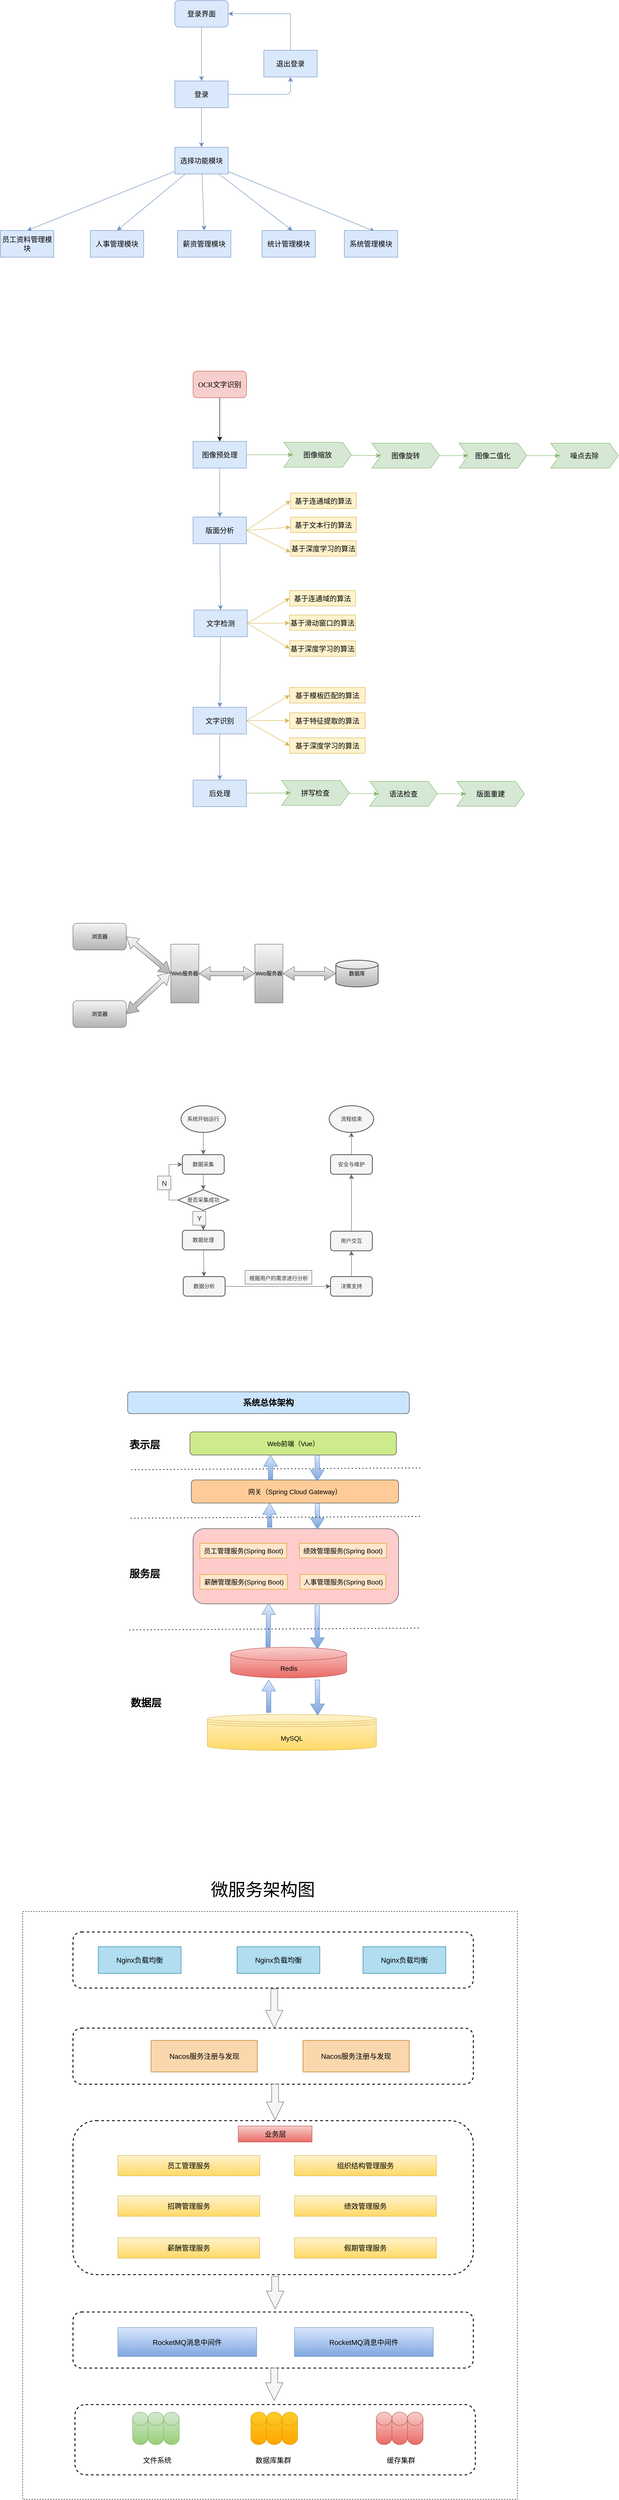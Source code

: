 <mxfile version="24.2.7" type="github">
  <diagram name="第 1 页" id="-HzKsZkmTxGfxk5T1sYI">
    <mxGraphModel dx="2849" dy="1537" grid="0" gridSize="10" guides="1" tooltips="1" connect="1" arrows="1" fold="1" page="0" pageScale="1" pageWidth="1169" pageHeight="827" math="0" shadow="0">
      <root>
        <mxCell id="0" />
        <mxCell id="1" parent="0" />
        <mxCell id="6ONoxern9ZZx5VAs3nk_-87" value="" style="rounded=0;whiteSpace=wrap;html=1;dashed=1;" parent="1" vertex="1">
          <mxGeometry x="-478" y="4015" width="1112" height="1321" as="geometry" />
        </mxCell>
        <mxCell id="6ONoxern9ZZx5VAs3nk_-38" value="" style="rounded=1;whiteSpace=wrap;html=1;fontSize=16;dashed=1;strokeWidth=2;" parent="1" vertex="1">
          <mxGeometry x="-365" y="4061" width="900" height="126" as="geometry" />
        </mxCell>
        <mxCell id="JRH7TbMGBQL19cqoVbQF-5" style="edgeStyle=none;curved=1;rounded=0;orthogonalLoop=1;jettySize=auto;html=1;fontSize=12;startSize=8;endSize=8;fillColor=#dae8fc;strokeColor=#6c8ebf;" parent="1" source="JRH7TbMGBQL19cqoVbQF-2" target="JRH7TbMGBQL19cqoVbQF-3" edge="1">
          <mxGeometry relative="1" as="geometry" />
        </mxCell>
        <mxCell id="JRH7TbMGBQL19cqoVbQF-2" value="登录界面" style="rounded=1;whiteSpace=wrap;html=1;fontSize=16;fillColor=#dae8fc;strokeColor=#6c8ebf;" parent="1" vertex="1">
          <mxGeometry x="-136" y="-280" width="120" height="60" as="geometry" />
        </mxCell>
        <mxCell id="JRH7TbMGBQL19cqoVbQF-6" style="edgeStyle=orthogonalEdgeStyle;orthogonalLoop=1;jettySize=auto;html=1;entryX=0.5;entryY=1;entryDx=0;entryDy=0;fontSize=12;startSize=8;endSize=8;strokeColor=#6c8ebf;fillColor=#dae8fc;" parent="1" source="JRH7TbMGBQL19cqoVbQF-3" target="JRH7TbMGBQL19cqoVbQF-4" edge="1">
          <mxGeometry relative="1" as="geometry" />
        </mxCell>
        <mxCell id="JRH7TbMGBQL19cqoVbQF-16" style="edgeStyle=none;curved=1;rounded=0;orthogonalLoop=1;jettySize=auto;html=1;exitX=0.5;exitY=1;exitDx=0;exitDy=0;entryX=0.5;entryY=0;entryDx=0;entryDy=0;fontSize=12;startSize=8;endSize=8;fillColor=#dae8fc;strokeColor=#6c8ebf;" parent="1" source="JRH7TbMGBQL19cqoVbQF-3" target="JRH7TbMGBQL19cqoVbQF-10" edge="1">
          <mxGeometry relative="1" as="geometry" />
        </mxCell>
        <mxCell id="JRH7TbMGBQL19cqoVbQF-3" value="登录" style="rounded=0;whiteSpace=wrap;html=1;fontSize=16;fillColor=#dae8fc;strokeColor=#6c8ebf;" parent="1" vertex="1">
          <mxGeometry x="-136" y="-99" width="120" height="60" as="geometry" />
        </mxCell>
        <mxCell id="JRH7TbMGBQL19cqoVbQF-7" style="edgeStyle=orthogonalEdgeStyle;rounded=0;orthogonalLoop=1;jettySize=auto;html=1;exitX=0.5;exitY=0;exitDx=0;exitDy=0;entryX=1;entryY=0.5;entryDx=0;entryDy=0;fontSize=12;startSize=8;endSize=8;fillColor=#dae8fc;strokeColor=#6c8ebf;" parent="1" source="JRH7TbMGBQL19cqoVbQF-4" target="JRH7TbMGBQL19cqoVbQF-2" edge="1">
          <mxGeometry relative="1" as="geometry" />
        </mxCell>
        <mxCell id="JRH7TbMGBQL19cqoVbQF-4" value="退出登录" style="rounded=0;whiteSpace=wrap;html=1;fontSize=16;fillColor=#dae8fc;strokeColor=#6c8ebf;" parent="1" vertex="1">
          <mxGeometry x="64" y="-168" width="120" height="60" as="geometry" />
        </mxCell>
        <mxCell id="JRH7TbMGBQL19cqoVbQF-18" style="edgeStyle=none;curved=1;rounded=0;orthogonalLoop=1;jettySize=auto;html=1;entryX=0.5;entryY=0;entryDx=0;entryDy=0;fontSize=12;startSize=8;endSize=8;fillColor=#dae8fc;strokeColor=#6c8ebf;" parent="1" source="JRH7TbMGBQL19cqoVbQF-10" target="JRH7TbMGBQL19cqoVbQF-12" edge="1">
          <mxGeometry relative="1" as="geometry" />
        </mxCell>
        <mxCell id="JRH7TbMGBQL19cqoVbQF-19" style="edgeStyle=none;curved=1;rounded=0;orthogonalLoop=1;jettySize=auto;html=1;entryX=0.5;entryY=0;entryDx=0;entryDy=0;fontSize=12;startSize=8;endSize=8;fillColor=#dae8fc;strokeColor=#6c8ebf;" parent="1" source="JRH7TbMGBQL19cqoVbQF-10" target="JRH7TbMGBQL19cqoVbQF-11" edge="1">
          <mxGeometry relative="1" as="geometry" />
        </mxCell>
        <mxCell id="JRH7TbMGBQL19cqoVbQF-20" style="edgeStyle=none;curved=1;rounded=0;orthogonalLoop=1;jettySize=auto;html=1;entryX=0.5;entryY=0;entryDx=0;entryDy=0;fontSize=12;startSize=8;endSize=8;fillColor=#dae8fc;strokeColor=#6c8ebf;" parent="1" source="JRH7TbMGBQL19cqoVbQF-10" target="JRH7TbMGBQL19cqoVbQF-13" edge="1">
          <mxGeometry relative="1" as="geometry" />
        </mxCell>
        <mxCell id="JRH7TbMGBQL19cqoVbQF-21" style="edgeStyle=none;curved=1;rounded=0;orthogonalLoop=1;jettySize=auto;html=1;entryX=0.567;entryY=0;entryDx=0;entryDy=0;entryPerimeter=0;fontSize=12;startSize=8;endSize=8;fillColor=#dae8fc;strokeColor=#6c8ebf;" parent="1" source="JRH7TbMGBQL19cqoVbQF-10" target="JRH7TbMGBQL19cqoVbQF-14" edge="1">
          <mxGeometry relative="1" as="geometry" />
        </mxCell>
        <mxCell id="JRH7TbMGBQL19cqoVbQF-22" style="edgeStyle=none;curved=1;rounded=0;orthogonalLoop=1;jettySize=auto;html=1;entryX=0.567;entryY=0.033;entryDx=0;entryDy=0;entryPerimeter=0;fontSize=12;startSize=8;endSize=8;fillColor=#dae8fc;strokeColor=#6c8ebf;" parent="1" source="JRH7TbMGBQL19cqoVbQF-10" target="JRH7TbMGBQL19cqoVbQF-15" edge="1">
          <mxGeometry relative="1" as="geometry" />
        </mxCell>
        <mxCell id="JRH7TbMGBQL19cqoVbQF-10" value="选择功能模块" style="rounded=0;whiteSpace=wrap;html=1;fontSize=16;fillColor=#dae8fc;strokeColor=#6c8ebf;" parent="1" vertex="1">
          <mxGeometry x="-136" y="50" width="120" height="60" as="geometry" />
        </mxCell>
        <mxCell id="JRH7TbMGBQL19cqoVbQF-11" value="&lt;p&gt;&lt;font face=&quot;宋体&quot;&gt;员工资料管理模块&lt;/font&gt;&lt;/p&gt;" style="rounded=0;whiteSpace=wrap;html=1;fontSize=16;fillColor=#dae8fc;strokeColor=#6c8ebf;" parent="1" vertex="1">
          <mxGeometry x="-528" y="237" width="120" height="60" as="geometry" />
        </mxCell>
        <mxCell id="JRH7TbMGBQL19cqoVbQF-12" value="&lt;p&gt;&lt;font face=&quot;宋体&quot;&gt;人事管理模块&lt;/font&gt;&lt;/p&gt;" style="rounded=0;whiteSpace=wrap;html=1;fontSize=16;fillColor=#dae8fc;strokeColor=#6c8ebf;" parent="1" vertex="1">
          <mxGeometry x="-326" y="237" width="120" height="60" as="geometry" />
        </mxCell>
        <mxCell id="JRH7TbMGBQL19cqoVbQF-13" value="&lt;p&gt;&lt;font face=&quot;宋体&quot;&gt;薪资管理模块&lt;/font&gt;&lt;/p&gt;" style="rounded=0;whiteSpace=wrap;html=1;fontSize=16;fillColor=#dae8fc;strokeColor=#6c8ebf;" parent="1" vertex="1">
          <mxGeometry x="-130" y="237" width="120" height="60" as="geometry" />
        </mxCell>
        <mxCell id="JRH7TbMGBQL19cqoVbQF-14" value="&lt;p&gt;&lt;font face=&quot;宋体&quot;&gt;统计管理模块&lt;/font&gt;&lt;/p&gt;" style="rounded=0;whiteSpace=wrap;html=1;fontSize=16;fillColor=#dae8fc;strokeColor=#6c8ebf;" parent="1" vertex="1">
          <mxGeometry x="60" y="237" width="120" height="60" as="geometry" />
        </mxCell>
        <mxCell id="JRH7TbMGBQL19cqoVbQF-15" value="&lt;p&gt;&lt;font face=&quot;宋体&quot;&gt;系统管理模块&lt;/font&gt;&lt;/p&gt;" style="rounded=0;whiteSpace=wrap;html=1;fontSize=16;fillColor=#dae8fc;strokeColor=#6c8ebf;" parent="1" vertex="1">
          <mxGeometry x="245" y="237" width="120" height="60" as="geometry" />
        </mxCell>
        <mxCell id="JRH7TbMGBQL19cqoVbQF-31" style="edgeStyle=none;curved=1;rounded=0;orthogonalLoop=1;jettySize=auto;html=1;exitX=0.5;exitY=1;exitDx=0;exitDy=0;entryX=0.5;entryY=0;entryDx=0;entryDy=0;fontSize=12;startSize=8;endSize=8;" parent="1" source="JRH7TbMGBQL19cqoVbQF-23" target="JRH7TbMGBQL19cqoVbQF-24" edge="1">
          <mxGeometry relative="1" as="geometry" />
        </mxCell>
        <mxCell id="JRH7TbMGBQL19cqoVbQF-23" value="&lt;p&gt;&lt;font face=&quot;宋体&quot;&gt;OCR文字识别&lt;/font&gt;&lt;/p&gt;" style="rounded=1;whiteSpace=wrap;html=1;fontSize=16;fillColor=#f8cecc;strokeColor=#b85450;" parent="1" vertex="1">
          <mxGeometry x="-95" y="553" width="120" height="60" as="geometry" />
        </mxCell>
        <mxCell id="JRH7TbMGBQL19cqoVbQF-36" style="edgeStyle=none;curved=1;rounded=0;orthogonalLoop=1;jettySize=auto;html=1;exitX=1;exitY=0.5;exitDx=0;exitDy=0;entryX=0;entryY=0.5;entryDx=0;entryDy=0;fontSize=12;startSize=8;endSize=8;fillColor=#d5e8d4;strokeColor=#82b366;" parent="1" source="JRH7TbMGBQL19cqoVbQF-24" target="JRH7TbMGBQL19cqoVbQF-33" edge="1">
          <mxGeometry relative="1" as="geometry" />
        </mxCell>
        <mxCell id="JRH7TbMGBQL19cqoVbQF-49" style="edgeStyle=none;curved=1;rounded=0;orthogonalLoop=1;jettySize=auto;html=1;exitX=0.5;exitY=1;exitDx=0;exitDy=0;fontSize=12;startSize=8;endSize=8;fillColor=#dae8fc;strokeColor=#6c8ebf;" parent="1" source="JRH7TbMGBQL19cqoVbQF-24" target="JRH7TbMGBQL19cqoVbQF-25" edge="1">
          <mxGeometry relative="1" as="geometry" />
        </mxCell>
        <mxCell id="JRH7TbMGBQL19cqoVbQF-24" value="&lt;p&gt;&lt;font face=&quot;宋体&quot;&gt;图像预处理&lt;/font&gt;&lt;/p&gt;" style="rounded=0;whiteSpace=wrap;html=1;fontSize=16;fillColor=#dae8fc;strokeColor=#6c8ebf;" parent="1" vertex="1">
          <mxGeometry x="-95" y="711" width="120" height="60" as="geometry" />
        </mxCell>
        <mxCell id="JRH7TbMGBQL19cqoVbQF-52" style="edgeStyle=none;curved=1;rounded=0;orthogonalLoop=1;jettySize=auto;html=1;fontSize=12;startSize=8;endSize=8;fillColor=#dae8fc;strokeColor=#6c8ebf;" parent="1" source="JRH7TbMGBQL19cqoVbQF-25" target="JRH7TbMGBQL19cqoVbQF-27" edge="1">
          <mxGeometry relative="1" as="geometry" />
        </mxCell>
        <mxCell id="JRH7TbMGBQL19cqoVbQF-95" style="edgeStyle=none;curved=1;rounded=0;orthogonalLoop=1;jettySize=auto;html=1;entryX=0;entryY=0.5;entryDx=0;entryDy=0;fontSize=12;startSize=8;endSize=8;exitX=1;exitY=0.5;exitDx=0;exitDy=0;fillColor=#fff2cc;strokeColor=#d6b656;" parent="1" source="JRH7TbMGBQL19cqoVbQF-25" target="JRH7TbMGBQL19cqoVbQF-89" edge="1">
          <mxGeometry relative="1" as="geometry" />
        </mxCell>
        <mxCell id="JRH7TbMGBQL19cqoVbQF-96" style="edgeStyle=none;curved=1;rounded=0;orthogonalLoop=1;jettySize=auto;html=1;exitX=1;exitY=0.5;exitDx=0;exitDy=0;fontSize=12;startSize=8;endSize=8;fillColor=#fff2cc;strokeColor=#d6b656;" parent="1" source="JRH7TbMGBQL19cqoVbQF-25" target="JRH7TbMGBQL19cqoVbQF-90" edge="1">
          <mxGeometry relative="1" as="geometry" />
        </mxCell>
        <mxCell id="JRH7TbMGBQL19cqoVbQF-97" style="edgeStyle=none;curved=1;rounded=0;orthogonalLoop=1;jettySize=auto;html=1;exitX=1;exitY=0.5;exitDx=0;exitDy=0;entryX=0;entryY=0.75;entryDx=0;entryDy=0;fontSize=12;startSize=8;endSize=8;fillColor=#fff2cc;strokeColor=#d6b656;" parent="1" source="JRH7TbMGBQL19cqoVbQF-25" target="JRH7TbMGBQL19cqoVbQF-91" edge="1">
          <mxGeometry relative="1" as="geometry" />
        </mxCell>
        <mxCell id="JRH7TbMGBQL19cqoVbQF-25" value="&lt;p&gt;&lt;font face=&quot;宋体&quot;&gt;版面分析&lt;/font&gt;&lt;/p&gt;" style="rounded=0;whiteSpace=wrap;html=1;fontSize=16;fillColor=#dae8fc;strokeColor=#6c8ebf;" parent="1" vertex="1">
          <mxGeometry x="-95" y="881" width="120" height="60" as="geometry" />
        </mxCell>
        <mxCell id="JRH7TbMGBQL19cqoVbQF-54" style="edgeStyle=none;curved=1;rounded=0;orthogonalLoop=1;jettySize=auto;html=1;entryX=0.5;entryY=0;entryDx=0;entryDy=0;fontSize=12;startSize=8;endSize=8;fillColor=#dae8fc;strokeColor=#6c8ebf;" parent="1" source="JRH7TbMGBQL19cqoVbQF-26" target="JRH7TbMGBQL19cqoVbQF-28" edge="1">
          <mxGeometry relative="1" as="geometry" />
        </mxCell>
        <mxCell id="JRH7TbMGBQL19cqoVbQF-104" style="edgeStyle=none;curved=1;rounded=0;orthogonalLoop=1;jettySize=auto;html=1;exitX=1;exitY=0.5;exitDx=0;exitDy=0;entryX=0;entryY=0.5;entryDx=0;entryDy=0;fontSize=12;startSize=8;endSize=8;fillColor=#fff2cc;strokeColor=#d6b656;" parent="1" source="JRH7TbMGBQL19cqoVbQF-26" target="JRH7TbMGBQL19cqoVbQF-101" edge="1">
          <mxGeometry relative="1" as="geometry" />
        </mxCell>
        <mxCell id="JRH7TbMGBQL19cqoVbQF-105" style="edgeStyle=none;curved=1;rounded=0;orthogonalLoop=1;jettySize=auto;html=1;exitX=1;exitY=0.5;exitDx=0;exitDy=0;entryX=0;entryY=0.5;entryDx=0;entryDy=0;fontSize=12;startSize=8;endSize=8;fillColor=#fff2cc;strokeColor=#d6b656;" parent="1" source="JRH7TbMGBQL19cqoVbQF-26" target="JRH7TbMGBQL19cqoVbQF-102" edge="1">
          <mxGeometry relative="1" as="geometry" />
        </mxCell>
        <mxCell id="JRH7TbMGBQL19cqoVbQF-106" style="edgeStyle=none;curved=1;rounded=0;orthogonalLoop=1;jettySize=auto;html=1;exitX=1;exitY=0.5;exitDx=0;exitDy=0;entryX=0;entryY=0.5;entryDx=0;entryDy=0;fontSize=12;startSize=8;endSize=8;fillColor=#fff2cc;strokeColor=#d6b656;" parent="1" source="JRH7TbMGBQL19cqoVbQF-26" target="JRH7TbMGBQL19cqoVbQF-103" edge="1">
          <mxGeometry relative="1" as="geometry" />
        </mxCell>
        <mxCell id="JRH7TbMGBQL19cqoVbQF-26" value="&lt;p&gt;&lt;font face=&quot;宋体&quot;&gt;文字识别&lt;/font&gt;&lt;/p&gt;" style="rounded=0;whiteSpace=wrap;html=1;fontSize=16;fillColor=#dae8fc;strokeColor=#6c8ebf;" parent="1" vertex="1">
          <mxGeometry x="-95" y="1308.5" width="120" height="60" as="geometry" />
        </mxCell>
        <mxCell id="JRH7TbMGBQL19cqoVbQF-53" style="edgeStyle=none;curved=1;rounded=0;orthogonalLoop=1;jettySize=auto;html=1;entryX=0.5;entryY=0;entryDx=0;entryDy=0;fontSize=12;startSize=8;endSize=8;fillColor=#dae8fc;strokeColor=#6c8ebf;" parent="1" source="JRH7TbMGBQL19cqoVbQF-27" target="JRH7TbMGBQL19cqoVbQF-26" edge="1">
          <mxGeometry relative="1" as="geometry" />
        </mxCell>
        <mxCell id="JRH7TbMGBQL19cqoVbQF-98" style="edgeStyle=none;curved=1;rounded=0;orthogonalLoop=1;jettySize=auto;html=1;exitX=1;exitY=0.5;exitDx=0;exitDy=0;entryX=0;entryY=0.5;entryDx=0;entryDy=0;fontSize=12;startSize=8;endSize=8;fillColor=#fff2cc;strokeColor=#d6b656;" parent="1" source="JRH7TbMGBQL19cqoVbQF-27" target="JRH7TbMGBQL19cqoVbQF-92" edge="1">
          <mxGeometry relative="1" as="geometry" />
        </mxCell>
        <mxCell id="JRH7TbMGBQL19cqoVbQF-99" style="edgeStyle=none;curved=1;rounded=0;orthogonalLoop=1;jettySize=auto;html=1;exitX=1;exitY=0.5;exitDx=0;exitDy=0;fontSize=12;startSize=8;endSize=8;fillColor=#fff2cc;strokeColor=#d6b656;" parent="1" source="JRH7TbMGBQL19cqoVbQF-27" target="JRH7TbMGBQL19cqoVbQF-93" edge="1">
          <mxGeometry relative="1" as="geometry" />
        </mxCell>
        <mxCell id="JRH7TbMGBQL19cqoVbQF-100" style="edgeStyle=none;curved=1;rounded=0;orthogonalLoop=1;jettySize=auto;html=1;exitX=1;exitY=0.5;exitDx=0;exitDy=0;entryX=0;entryY=0.5;entryDx=0;entryDy=0;fontSize=12;startSize=8;endSize=8;fillColor=#fff2cc;strokeColor=#d6b656;" parent="1" source="JRH7TbMGBQL19cqoVbQF-27" target="JRH7TbMGBQL19cqoVbQF-94" edge="1">
          <mxGeometry relative="1" as="geometry" />
        </mxCell>
        <mxCell id="JRH7TbMGBQL19cqoVbQF-27" value="&lt;p&gt;&lt;font face=&quot;宋体&quot;&gt;文字检测&lt;/font&gt;&lt;/p&gt;" style="rounded=0;whiteSpace=wrap;html=1;fontSize=16;fillColor=#dae8fc;strokeColor=#6c8ebf;" parent="1" vertex="1">
          <mxGeometry x="-93" y="1090" width="120" height="60" as="geometry" />
        </mxCell>
        <mxCell id="JRH7TbMGBQL19cqoVbQF-87" style="edgeStyle=none;curved=1;rounded=0;orthogonalLoop=1;jettySize=auto;html=1;entryX=0;entryY=0.5;entryDx=0;entryDy=0;fontSize=12;startSize=8;endSize=8;fillColor=#d5e8d4;strokeColor=#82b366;" parent="1" source="JRH7TbMGBQL19cqoVbQF-28" target="JRH7TbMGBQL19cqoVbQF-71" edge="1">
          <mxGeometry relative="1" as="geometry" />
        </mxCell>
        <mxCell id="JRH7TbMGBQL19cqoVbQF-28" value="&lt;p&gt;&lt;font face=&quot;宋体&quot;&gt;后处理&lt;/font&gt;&lt;/p&gt;" style="rounded=0;whiteSpace=wrap;html=1;fontSize=16;fillColor=#dae8fc;strokeColor=#6c8ebf;" parent="1" vertex="1">
          <mxGeometry x="-95" y="1472" width="120" height="60" as="geometry" />
        </mxCell>
        <mxCell id="JRH7TbMGBQL19cqoVbQF-32" value="&lt;p&gt;&lt;font face=&quot;宋体&quot;&gt;噪点去除&lt;/font&gt;&lt;/p&gt;" style="shape=step;perimeter=stepPerimeter;whiteSpace=wrap;html=1;fixedSize=1;fontSize=16;fillColor=#d5e8d4;strokeColor=#82b366;" parent="1" vertex="1">
          <mxGeometry x="709" y="715" width="152" height="56" as="geometry" />
        </mxCell>
        <mxCell id="JRH7TbMGBQL19cqoVbQF-37" style="edgeStyle=none;curved=1;rounded=0;orthogonalLoop=1;jettySize=auto;html=1;entryX=0;entryY=0.5;entryDx=0;entryDy=0;fontSize=12;startSize=8;endSize=8;fillColor=#d5e8d4;strokeColor=#82b366;" parent="1" source="JRH7TbMGBQL19cqoVbQF-33" target="JRH7TbMGBQL19cqoVbQF-34" edge="1">
          <mxGeometry relative="1" as="geometry" />
        </mxCell>
        <mxCell id="JRH7TbMGBQL19cqoVbQF-33" value="&lt;p&gt;&lt;font face=&quot;宋体&quot;&gt;图像缩放&lt;/font&gt;&lt;/p&gt;" style="shape=step;perimeter=stepPerimeter;whiteSpace=wrap;html=1;fixedSize=1;fontSize=16;fillColor=#d5e8d4;strokeColor=#82b366;" parent="1" vertex="1">
          <mxGeometry x="109" y="713" width="152" height="56" as="geometry" />
        </mxCell>
        <mxCell id="JRH7TbMGBQL19cqoVbQF-38" style="edgeStyle=none;curved=1;rounded=0;orthogonalLoop=1;jettySize=auto;html=1;entryX=0;entryY=0.5;entryDx=0;entryDy=0;fontSize=12;startSize=8;endSize=8;fillColor=#d5e8d4;strokeColor=#82b366;" parent="1" source="JRH7TbMGBQL19cqoVbQF-34" target="JRH7TbMGBQL19cqoVbQF-35" edge="1">
          <mxGeometry relative="1" as="geometry" />
        </mxCell>
        <mxCell id="JRH7TbMGBQL19cqoVbQF-34" value="&lt;p&gt;&lt;font face=&quot;宋体&quot;&gt;图像旋转&lt;/font&gt;&lt;/p&gt;" style="shape=step;perimeter=stepPerimeter;whiteSpace=wrap;html=1;fixedSize=1;fontSize=16;fillColor=#d5e8d4;strokeColor=#82b366;" parent="1" vertex="1">
          <mxGeometry x="307" y="715" width="152" height="56" as="geometry" />
        </mxCell>
        <mxCell id="JRH7TbMGBQL19cqoVbQF-39" style="edgeStyle=none;curved=1;rounded=0;orthogonalLoop=1;jettySize=auto;html=1;fontSize=12;startSize=8;endSize=8;fillColor=#d5e8d4;strokeColor=#82b366;" parent="1" source="JRH7TbMGBQL19cqoVbQF-35" target="JRH7TbMGBQL19cqoVbQF-32" edge="1">
          <mxGeometry relative="1" as="geometry" />
        </mxCell>
        <mxCell id="JRH7TbMGBQL19cqoVbQF-35" value="&lt;p&gt;&lt;font face=&quot;宋体&quot;&gt;图像二值化&lt;/font&gt;&lt;/p&gt;" style="shape=step;perimeter=stepPerimeter;whiteSpace=wrap;html=1;fixedSize=1;fontSize=16;fillColor=#d5e8d4;strokeColor=#82b366;" parent="1" vertex="1">
          <mxGeometry x="503" y="715" width="152" height="56" as="geometry" />
        </mxCell>
        <mxCell id="JRH7TbMGBQL19cqoVbQF-70" style="edgeStyle=none;curved=1;rounded=0;orthogonalLoop=1;jettySize=auto;html=1;entryX=0;entryY=0.5;entryDx=0;entryDy=0;fontSize=12;startSize=8;endSize=8;fillColor=#d5e8d4;strokeColor=#82b366;" parent="1" source="JRH7TbMGBQL19cqoVbQF-71" target="JRH7TbMGBQL19cqoVbQF-73" edge="1">
          <mxGeometry relative="1" as="geometry" />
        </mxCell>
        <mxCell id="JRH7TbMGBQL19cqoVbQF-71" value="&lt;p&gt;&lt;font face=&quot;宋体&quot;&gt;拼写检查&lt;/font&gt;&lt;/p&gt;" style="shape=step;perimeter=stepPerimeter;whiteSpace=wrap;html=1;fixedSize=1;fontSize=16;fillColor=#d5e8d4;strokeColor=#82b366;" parent="1" vertex="1">
          <mxGeometry x="104" y="1473" width="152" height="56" as="geometry" />
        </mxCell>
        <mxCell id="JRH7TbMGBQL19cqoVbQF-72" style="edgeStyle=none;curved=1;rounded=0;orthogonalLoop=1;jettySize=auto;html=1;entryX=0;entryY=0.5;entryDx=0;entryDy=0;fontSize=12;startSize=8;endSize=8;fillColor=#d5e8d4;strokeColor=#82b366;" parent="1" source="JRH7TbMGBQL19cqoVbQF-73" target="JRH7TbMGBQL19cqoVbQF-75" edge="1">
          <mxGeometry relative="1" as="geometry" />
        </mxCell>
        <mxCell id="JRH7TbMGBQL19cqoVbQF-73" value="&lt;p class=&quot;MsoNormal&quot;&gt;&lt;span style=&quot;mso-spacerun:&#39;yes&#39;;font-family:宋体;font-size:12.0pt;&#xa;mso-font-kerning:1.0pt;&quot;&gt;&lt;font face=&quot;宋体&quot;&gt;语法检查&lt;/font&gt;&lt;/span&gt;&lt;/p&gt;" style="shape=step;perimeter=stepPerimeter;whiteSpace=wrap;html=1;fixedSize=1;fontSize=16;fillColor=#d5e8d4;strokeColor=#82b366;" parent="1" vertex="1">
          <mxGeometry x="302" y="1475" width="152" height="56" as="geometry" />
        </mxCell>
        <mxCell id="JRH7TbMGBQL19cqoVbQF-75" value="&lt;p&gt;&lt;font face=&quot;宋体&quot;&gt;版面重建&lt;/font&gt;&lt;/p&gt;" style="shape=step;perimeter=stepPerimeter;whiteSpace=wrap;html=1;fixedSize=1;fontSize=16;fillColor=#d5e8d4;strokeColor=#82b366;" parent="1" vertex="1">
          <mxGeometry x="498" y="1475" width="152" height="56" as="geometry" />
        </mxCell>
        <mxCell id="JRH7TbMGBQL19cqoVbQF-89" value="&lt;p&gt;&lt;font face=&quot;宋体&quot;&gt;基于连通域的算法&lt;/font&gt;&lt;/p&gt;" style="rounded=0;whiteSpace=wrap;html=1;fontSize=16;fillColor=#fff2cc;strokeColor=#d6b656;" parent="1" vertex="1">
          <mxGeometry x="124" y="827" width="148" height="35" as="geometry" />
        </mxCell>
        <mxCell id="JRH7TbMGBQL19cqoVbQF-90" value="&lt;p&gt;&lt;font face=&quot;宋体&quot;&gt;基于文本行的算法&lt;/font&gt;&lt;/p&gt;" style="rounded=0;whiteSpace=wrap;html=1;fontSize=16;fillColor=#fff2cc;strokeColor=#d6b656;" parent="1" vertex="1">
          <mxGeometry x="124" y="881" width="148" height="35" as="geometry" />
        </mxCell>
        <mxCell id="JRH7TbMGBQL19cqoVbQF-91" value="&lt;p&gt;&lt;font face=&quot;宋体&quot;&gt;基于深度学习的算法&lt;/font&gt;&lt;/p&gt;" style="rounded=0;whiteSpace=wrap;html=1;fontSize=16;fillColor=#fff2cc;strokeColor=#d6b656;" parent="1" vertex="1">
          <mxGeometry x="124" y="934" width="148" height="35" as="geometry" />
        </mxCell>
        <mxCell id="JRH7TbMGBQL19cqoVbQF-92" value="&lt;p&gt;&lt;font face=&quot;宋体&quot;&gt;基于连通域的算法&lt;/font&gt;&lt;/p&gt;" style="rounded=0;whiteSpace=wrap;html=1;fontSize=16;fillColor=#fff2cc;strokeColor=#d6b656;" parent="1" vertex="1">
          <mxGeometry x="122" y="1046" width="148" height="35" as="geometry" />
        </mxCell>
        <mxCell id="JRH7TbMGBQL19cqoVbQF-93" value="&lt;p&gt;&lt;font face=&quot;宋体&quot;&gt;基于滑动窗口的算法&lt;/font&gt;&lt;/p&gt;" style="rounded=0;whiteSpace=wrap;html=1;fontSize=16;fillColor=#fff2cc;strokeColor=#d6b656;" parent="1" vertex="1">
          <mxGeometry x="122" y="1101" width="148" height="35" as="geometry" />
        </mxCell>
        <mxCell id="JRH7TbMGBQL19cqoVbQF-94" value="&lt;p&gt;&lt;font face=&quot;宋体&quot;&gt;基于深度学习的算法&lt;/font&gt;&lt;/p&gt;" style="rounded=0;whiteSpace=wrap;html=1;fontSize=16;fillColor=#fff2cc;strokeColor=#d6b656;" parent="1" vertex="1">
          <mxGeometry x="122" y="1159" width="148" height="35" as="geometry" />
        </mxCell>
        <mxCell id="JRH7TbMGBQL19cqoVbQF-101" value="&lt;p&gt;&lt;font face=&quot;宋体&quot;&gt;基于模板匹配的算法&lt;/font&gt;&lt;/p&gt;" style="rounded=0;whiteSpace=wrap;html=1;fontSize=16;fillColor=#fff2cc;strokeColor=#d6b656;" parent="1" vertex="1">
          <mxGeometry x="122" y="1264" width="170" height="35" as="geometry" />
        </mxCell>
        <mxCell id="JRH7TbMGBQL19cqoVbQF-102" value="&lt;p&gt;&lt;font face=&quot;宋体&quot;&gt;基于特征提取的算法&lt;/font&gt;&lt;/p&gt;" style="rounded=0;whiteSpace=wrap;html=1;fontSize=16;fillColor=#fff2cc;strokeColor=#d6b656;" parent="1" vertex="1">
          <mxGeometry x="122" y="1321" width="170" height="35" as="geometry" />
        </mxCell>
        <mxCell id="JRH7TbMGBQL19cqoVbQF-103" value="&lt;p&gt;&lt;font face=&quot;宋体&quot;&gt;基于深度学习的算法&lt;/font&gt;&lt;/p&gt;" style="rounded=0;whiteSpace=wrap;html=1;fontSize=16;fillColor=#fff2cc;strokeColor=#d6b656;" parent="1" vertex="1">
          <mxGeometry x="122" y="1377" width="170" height="35" as="geometry" />
        </mxCell>
        <mxCell id="ykjfoptqHH09ofvX00xG-2" value="浏览器" style="rounded=1;whiteSpace=wrap;html=1;fillColor=#f5f5f5;strokeColor=#666666;gradientColor=#b3b3b3;" parent="1" vertex="1">
          <mxGeometry x="-365" y="1794" width="120" height="60" as="geometry" />
        </mxCell>
        <mxCell id="ykjfoptqHH09ofvX00xG-3" value="浏览器" style="rounded=1;whiteSpace=wrap;html=1;fillColor=#f5f5f5;strokeColor=#666666;gradientColor=#b3b3b3;" parent="1" vertex="1">
          <mxGeometry x="-365" y="1968" width="120" height="60" as="geometry" />
        </mxCell>
        <mxCell id="ykjfoptqHH09ofvX00xG-4" value="Web服务器" style="rounded=0;whiteSpace=wrap;html=1;fillColor=#f5f5f5;strokeColor=#666666;gradientColor=#b3b3b3;" parent="1" vertex="1">
          <mxGeometry x="-145" y="1841" width="63" height="132" as="geometry" />
        </mxCell>
        <mxCell id="ykjfoptqHH09ofvX00xG-5" value="Web服务器" style="rounded=0;whiteSpace=wrap;html=1;fillColor=#f5f5f5;strokeColor=#666666;gradientColor=#b3b3b3;" parent="1" vertex="1">
          <mxGeometry x="44" y="1841" width="63" height="132" as="geometry" />
        </mxCell>
        <mxCell id="ykjfoptqHH09ofvX00xG-6" value="数据库" style="strokeWidth=2;html=1;shape=mxgraph.flowchart.database;whiteSpace=wrap;fillColor=#f5f5f5;strokeColor=#666666;gradientColor=#b3b3b3;" parent="1" vertex="1">
          <mxGeometry x="226" y="1877" width="95" height="60" as="geometry" />
        </mxCell>
        <mxCell id="ykjfoptqHH09ofvX00xG-7" value="" style="shape=flexArrow;endArrow=classic;startArrow=classic;html=1;rounded=0;fontSize=12;startSize=8;endSize=8;curved=1;entryX=0;entryY=0.5;entryDx=0;entryDy=0;exitX=1;exitY=0.5;exitDx=0;exitDy=0;fillColor=#f5f5f5;strokeColor=#666666;gradientColor=#b3b3b3;" parent="1" source="ykjfoptqHH09ofvX00xG-2" target="ykjfoptqHH09ofvX00xG-4" edge="1">
          <mxGeometry width="100" height="100" relative="1" as="geometry">
            <mxPoint x="-256" y="1949" as="sourcePoint" />
            <mxPoint x="-156" y="1849" as="targetPoint" />
          </mxGeometry>
        </mxCell>
        <mxCell id="ykjfoptqHH09ofvX00xG-8" value="" style="shape=flexArrow;endArrow=classic;startArrow=classic;html=1;rounded=0;fontSize=12;startSize=8;endSize=8;curved=1;exitX=1;exitY=0.5;exitDx=0;exitDy=0;fillColor=#f5f5f5;strokeColor=#666666;gradientColor=#b3b3b3;" parent="1" source="ykjfoptqHH09ofvX00xG-3" edge="1">
          <mxGeometry width="100" height="100" relative="1" as="geometry">
            <mxPoint x="-249" y="2013" as="sourcePoint" />
            <mxPoint x="-146" y="1905" as="targetPoint" />
          </mxGeometry>
        </mxCell>
        <mxCell id="ykjfoptqHH09ofvX00xG-9" value="" style="shape=flexArrow;endArrow=classic;startArrow=classic;html=1;rounded=0;fontSize=12;startSize=8;endSize=8;curved=1;entryX=0;entryY=0.5;entryDx=0;entryDy=0;exitX=1;exitY=0.5;exitDx=0;exitDy=0;fillColor=#f5f5f5;strokeColor=#666666;gradientColor=#b3b3b3;" parent="1" source="ykjfoptqHH09ofvX00xG-4" target="ykjfoptqHH09ofvX00xG-5" edge="1">
          <mxGeometry width="100" height="100" relative="1" as="geometry">
            <mxPoint x="-104" y="2009" as="sourcePoint" />
            <mxPoint x="-4" y="1909" as="targetPoint" />
          </mxGeometry>
        </mxCell>
        <mxCell id="ykjfoptqHH09ofvX00xG-10" value="" style="shape=flexArrow;endArrow=classic;startArrow=classic;html=1;rounded=0;fontSize=12;startSize=8;endSize=8;curved=1;entryX=0;entryY=0.5;entryDx=0;entryDy=0;entryPerimeter=0;exitX=1;exitY=0.5;exitDx=0;exitDy=0;fillColor=#f5f5f5;strokeColor=#666666;gradientColor=#b3b3b3;" parent="1" source="ykjfoptqHH09ofvX00xG-5" target="ykjfoptqHH09ofvX00xG-6" edge="1">
          <mxGeometry width="100" height="100" relative="1" as="geometry">
            <mxPoint x="104" y="2007" as="sourcePoint" />
            <mxPoint x="204" y="1907" as="targetPoint" />
          </mxGeometry>
        </mxCell>
        <mxCell id="ykjfoptqHH09ofvX00xG-20" style="edgeStyle=none;curved=1;rounded=0;orthogonalLoop=1;jettySize=auto;html=1;exitX=0.5;exitY=1;exitDx=0;exitDy=0;exitPerimeter=0;fontSize=12;startSize=8;endSize=8;fillColor=#f5f5f5;strokeColor=#666666;" parent="1" source="ykjfoptqHH09ofvX00xG-11" target="ykjfoptqHH09ofvX00xG-12" edge="1">
          <mxGeometry relative="1" as="geometry" />
        </mxCell>
        <mxCell id="ykjfoptqHH09ofvX00xG-11" value="系统开始运行" style="strokeWidth=2;html=1;shape=mxgraph.flowchart.start_2;whiteSpace=wrap;fillColor=#f5f5f5;strokeColor=#666666;fontColor=#333333;" parent="1" vertex="1">
          <mxGeometry x="-122" y="2204" width="100" height="60" as="geometry" />
        </mxCell>
        <mxCell id="ykjfoptqHH09ofvX00xG-12" value="数据采集" style="rounded=1;whiteSpace=wrap;html=1;absoluteArcSize=1;arcSize=14;strokeWidth=2;fillColor=#f5f5f5;strokeColor=#666666;fontColor=#333333;" parent="1" vertex="1">
          <mxGeometry x="-119" y="2314" width="94" height="44" as="geometry" />
        </mxCell>
        <mxCell id="ykjfoptqHH09ofvX00xG-27" style="edgeStyle=none;curved=1;rounded=0;orthogonalLoop=1;jettySize=auto;html=1;fontSize=12;startSize=8;endSize=8;fillColor=#f5f5f5;strokeColor=#666666;" parent="1" source="ykjfoptqHH09ofvX00xG-13" target="ykjfoptqHH09ofvX00xG-15" edge="1">
          <mxGeometry relative="1" as="geometry" />
        </mxCell>
        <mxCell id="ykjfoptqHH09ofvX00xG-13" value="数据处理" style="rounded=1;whiteSpace=wrap;html=1;absoluteArcSize=1;arcSize=14;strokeWidth=2;fillColor=#f5f5f5;strokeColor=#666666;fontColor=#333333;" parent="1" vertex="1">
          <mxGeometry x="-119" y="2484" width="94" height="44" as="geometry" />
        </mxCell>
        <mxCell id="ykjfoptqHH09ofvX00xG-30" style="edgeStyle=none;curved=1;rounded=0;orthogonalLoop=1;jettySize=auto;html=1;exitX=0.5;exitY=0;exitDx=0;exitDy=0;entryX=0.5;entryY=1;entryDx=0;entryDy=0;fontSize=12;startSize=8;endSize=8;fillColor=#f5f5f5;strokeColor=#666666;" parent="1" source="ykjfoptqHH09ofvX00xG-14" target="ykjfoptqHH09ofvX00xG-16" edge="1">
          <mxGeometry relative="1" as="geometry" />
        </mxCell>
        <mxCell id="ykjfoptqHH09ofvX00xG-14" value="决策支持" style="rounded=1;whiteSpace=wrap;html=1;absoluteArcSize=1;arcSize=14;strokeWidth=2;fillColor=#f5f5f5;strokeColor=#666666;fontColor=#333333;" parent="1" vertex="1">
          <mxGeometry x="214" y="2588" width="94" height="44" as="geometry" />
        </mxCell>
        <mxCell id="ykjfoptqHH09ofvX00xG-28" style="edgeStyle=none;curved=1;rounded=0;orthogonalLoop=1;jettySize=auto;html=1;exitX=1;exitY=0.5;exitDx=0;exitDy=0;fontSize=12;startSize=8;endSize=8;fillColor=#f5f5f5;strokeColor=#666666;" parent="1" source="ykjfoptqHH09ofvX00xG-15" target="ykjfoptqHH09ofvX00xG-14" edge="1">
          <mxGeometry relative="1" as="geometry" />
        </mxCell>
        <mxCell id="ykjfoptqHH09ofvX00xG-15" value="数据分析" style="rounded=1;whiteSpace=wrap;html=1;absoluteArcSize=1;arcSize=14;strokeWidth=2;fillColor=#f5f5f5;strokeColor=#666666;fontColor=#333333;" parent="1" vertex="1">
          <mxGeometry x="-117" y="2588" width="94" height="44" as="geometry" />
        </mxCell>
        <mxCell id="ykjfoptqHH09ofvX00xG-31" style="edgeStyle=none;curved=1;rounded=0;orthogonalLoop=1;jettySize=auto;html=1;exitX=0.5;exitY=0;exitDx=0;exitDy=0;fontSize=12;startSize=8;endSize=8;fillColor=#f5f5f5;strokeColor=#666666;" parent="1" source="ykjfoptqHH09ofvX00xG-16" target="ykjfoptqHH09ofvX00xG-17" edge="1">
          <mxGeometry relative="1" as="geometry" />
        </mxCell>
        <mxCell id="ykjfoptqHH09ofvX00xG-16" value="用户交互" style="rounded=1;whiteSpace=wrap;html=1;absoluteArcSize=1;arcSize=14;strokeWidth=2;fillColor=#f5f5f5;strokeColor=#666666;fontColor=#333333;" parent="1" vertex="1">
          <mxGeometry x="214" y="2486" width="94" height="44" as="geometry" />
        </mxCell>
        <mxCell id="ykjfoptqHH09ofvX00xG-17" value="安全与维护" style="rounded=1;whiteSpace=wrap;html=1;absoluteArcSize=1;arcSize=14;strokeWidth=2;fillColor=#f5f5f5;strokeColor=#666666;fontColor=#333333;" parent="1" vertex="1">
          <mxGeometry x="214" y="2314" width="94" height="44" as="geometry" />
        </mxCell>
        <mxCell id="ykjfoptqHH09ofvX00xG-23" style="edgeStyle=none;curved=1;rounded=0;orthogonalLoop=1;jettySize=auto;html=1;exitX=0.5;exitY=1;exitDx=0;exitDy=0;exitPerimeter=0;entryX=0.5;entryY=0;entryDx=0;entryDy=0;fontSize=12;startSize=8;endSize=8;fillColor=#f5f5f5;strokeColor=#666666;" parent="1" source="ykjfoptqHH09ofvX00xG-21" target="ykjfoptqHH09ofvX00xG-13" edge="1">
          <mxGeometry relative="1" as="geometry" />
        </mxCell>
        <mxCell id="ykjfoptqHH09ofvX00xG-25" style="edgeStyle=orthogonalEdgeStyle;rounded=0;orthogonalLoop=1;jettySize=auto;html=1;exitX=0;exitY=0.5;exitDx=0;exitDy=0;exitPerimeter=0;entryX=0;entryY=0.5;entryDx=0;entryDy=0;fontSize=12;startSize=8;endSize=8;fillColor=#f5f5f5;strokeColor=#666666;" parent="1" source="ykjfoptqHH09ofvX00xG-21" target="ykjfoptqHH09ofvX00xG-12" edge="1">
          <mxGeometry relative="1" as="geometry" />
        </mxCell>
        <mxCell id="ykjfoptqHH09ofvX00xG-21" value="是否采集成功" style="strokeWidth=2;html=1;shape=mxgraph.flowchart.decision;whiteSpace=wrap;fillColor=#f5f5f5;strokeColor=#666666;fontColor=#333333;" parent="1" vertex="1">
          <mxGeometry x="-129" y="2393" width="114" height="46" as="geometry" />
        </mxCell>
        <mxCell id="ykjfoptqHH09ofvX00xG-22" style="edgeStyle=none;curved=1;rounded=0;orthogonalLoop=1;jettySize=auto;html=1;exitX=0.5;exitY=1;exitDx=0;exitDy=0;entryX=0.5;entryY=0;entryDx=0;entryDy=0;entryPerimeter=0;fontSize=12;startSize=8;endSize=8;fillColor=#f5f5f5;strokeColor=#666666;" parent="1" source="ykjfoptqHH09ofvX00xG-12" target="ykjfoptqHH09ofvX00xG-21" edge="1">
          <mxGeometry relative="1" as="geometry" />
        </mxCell>
        <mxCell id="ykjfoptqHH09ofvX00xG-24" value="Y" style="text;html=1;align=center;verticalAlign=middle;resizable=0;points=[];autosize=1;fontSize=16;fillColor=#f5f5f5;strokeColor=#666666;fontColor=#333333;" parent="1" vertex="1">
          <mxGeometry x="-95.5" y="2441.5" width="29" height="31" as="geometry" />
        </mxCell>
        <mxCell id="ykjfoptqHH09ofvX00xG-26" value="N" style="text;html=1;align=center;verticalAlign=middle;resizable=0;points=[];autosize=1;fontSize=16;fillColor=#f5f5f5;strokeColor=#666666;fontColor=#333333;" parent="1" vertex="1">
          <mxGeometry x="-175" y="2362" width="30" height="31" as="geometry" />
        </mxCell>
        <mxCell id="ykjfoptqHH09ofvX00xG-29" value="&lt;font style=&quot;font-size: 12px;&quot;&gt;根据用户的需求进行分析&lt;/font&gt;" style="text;html=1;align=center;verticalAlign=middle;resizable=0;points=[];autosize=1;fontSize=16;fillColor=#f5f5f5;strokeColor=#666666;fontColor=#333333;" parent="1" vertex="1">
          <mxGeometry x="22" y="2574" width="150" height="31" as="geometry" />
        </mxCell>
        <mxCell id="ykjfoptqHH09ofvX00xG-32" value="流程结束" style="strokeWidth=2;html=1;shape=mxgraph.flowchart.start_2;whiteSpace=wrap;fillColor=#f5f5f5;strokeColor=#666666;fontColor=#333333;" parent="1" vertex="1">
          <mxGeometry x="211" y="2204" width="100" height="60" as="geometry" />
        </mxCell>
        <mxCell id="ykjfoptqHH09ofvX00xG-33" style="edgeStyle=none;curved=1;rounded=0;orthogonalLoop=1;jettySize=auto;html=1;exitX=0.5;exitY=0;exitDx=0;exitDy=0;entryX=0.5;entryY=1;entryDx=0;entryDy=0;entryPerimeter=0;fontSize=12;startSize=8;endSize=8;fillColor=#f5f5f5;strokeColor=#666666;" parent="1" source="ykjfoptqHH09ofvX00xG-17" target="ykjfoptqHH09ofvX00xG-32" edge="1">
          <mxGeometry relative="1" as="geometry" />
        </mxCell>
        <mxCell id="6ONoxern9ZZx5VAs3nk_-2" value="&lt;div style=&quot;font-size: 23px;&quot;&gt;表示层&lt;/div&gt;" style="text;html=1;align=center;verticalAlign=middle;resizable=0;points=[];autosize=1;strokeColor=none;fillColor=none;fontSize=23;fontColor=default;fontStyle=1" parent="1" vertex="1">
          <mxGeometry x="-248" y="2946" width="87" height="40" as="geometry" />
        </mxCell>
        <mxCell id="6ONoxern9ZZx5VAs3nk_-3" value="服务层" style="text;html=1;align=center;verticalAlign=middle;resizable=0;points=[];autosize=1;strokeColor=none;fillColor=none;fontSize=23;fontColor=default;fontStyle=1" parent="1" vertex="1">
          <mxGeometry x="-248" y="3236" width="87" height="40" as="geometry" />
        </mxCell>
        <mxCell id="6ONoxern9ZZx5VAs3nk_-4" value="数据层" style="text;html=1;align=center;verticalAlign=middle;resizable=0;points=[];autosize=1;strokeColor=none;fillColor=none;fontSize=23;fontColor=default;fontStyle=1" parent="1" vertex="1">
          <mxGeometry x="-245" y="3526" width="87" height="40" as="geometry" />
        </mxCell>
        <mxCell id="6ONoxern9ZZx5VAs3nk_-5" value="Web前端（Vue）" style="rounded=1;whiteSpace=wrap;html=1;fontSize=15;fillColor=#cdeb8b;strokeColor=#36393d;" parent="1" vertex="1">
          <mxGeometry x="-102" y="2937" width="464" height="52" as="geometry" />
        </mxCell>
        <mxCell id="6ONoxern9ZZx5VAs3nk_-8" value="网关（Spring Cloud Gateway）" style="rounded=1;whiteSpace=wrap;html=1;fontSize=15;fillColor=#ffcc99;strokeColor=#36393d;" parent="1" vertex="1">
          <mxGeometry x="-99" y="3045" width="466" height="52" as="geometry" />
        </mxCell>
        <mxCell id="6ONoxern9ZZx5VAs3nk_-9" value="" style="rounded=1;whiteSpace=wrap;html=1;fontSize=15;fillColor=#ffcccc;strokeColor=#36393d;" parent="1" vertex="1">
          <mxGeometry x="-95" y="3154.5" width="462" height="169" as="geometry" />
        </mxCell>
        <mxCell id="6ONoxern9ZZx5VAs3nk_-10" value="员工管理服务(Spring Boot)" style="rounded=0;whiteSpace=wrap;html=1;fontSize=15;fillColor=#ffe6cc;strokeColor=#d79b00;" parent="1" vertex="1">
          <mxGeometry x="-79.5" y="3187.5" width="195" height="33" as="geometry" />
        </mxCell>
        <mxCell id="6ONoxern9ZZx5VAs3nk_-11" value="绩效管理服务(Spring Boot)" style="rounded=0;whiteSpace=wrap;html=1;fontSize=15;fillColor=#ffe6cc;strokeColor=#d79b00;" parent="1" vertex="1">
          <mxGeometry x="144" y="3187.5" width="196" height="33" as="geometry" />
        </mxCell>
        <mxCell id="6ONoxern9ZZx5VAs3nk_-12" value="薪酬管理服务(Spring Boot)" style="rounded=0;whiteSpace=wrap;html=1;fontSize=15;fillColor=#ffe6cc;strokeColor=#d79b00;" parent="1" vertex="1">
          <mxGeometry x="-79.5" y="3257.5" width="196.5" height="33" as="geometry" />
        </mxCell>
        <mxCell id="6ONoxern9ZZx5VAs3nk_-14" value="人事管理服务(Spring Boot)" style="rounded=0;whiteSpace=wrap;html=1;fontSize=15;fillColor=#ffe6cc;strokeColor=#d79b00;" parent="1" vertex="1">
          <mxGeometry x="145.5" y="3257.5" width="193" height="33" as="geometry" />
        </mxCell>
        <mxCell id="6ONoxern9ZZx5VAs3nk_-17" value="Redis" style="shape=cylinder3;whiteSpace=wrap;html=1;boundedLbl=1;backgroundOutline=1;size=15;fontSize=15;fillColor=#f8cecc;gradientColor=#ea6b66;strokeColor=#b85450;" parent="1" vertex="1">
          <mxGeometry x="-10.5" y="3421" width="261" height="69" as="geometry" />
        </mxCell>
        <mxCell id="6ONoxern9ZZx5VAs3nk_-18" value="MySQL" style="shape=datastore;whiteSpace=wrap;html=1;fontSize=15;fillColor=#fff2cc;gradientColor=#ffd966;strokeColor=#d6b656;" parent="1" vertex="1">
          <mxGeometry x="-63" y="3572" width="380" height="81" as="geometry" />
        </mxCell>
        <mxCell id="6ONoxern9ZZx5VAs3nk_-20" value="" style="endArrow=none;dashed=1;html=1;dashPattern=1 3;strokeWidth=2;rounded=0;fontSize=15;startSize=8;endSize=8;curved=1;strokeColor=default;fontColor=default;" parent="1" edge="1">
          <mxGeometry width="50" height="50" relative="1" as="geometry">
            <mxPoint x="-234" y="3022" as="sourcePoint" />
            <mxPoint x="421" y="3018" as="targetPoint" />
          </mxGeometry>
        </mxCell>
        <mxCell id="6ONoxern9ZZx5VAs3nk_-21" value="" style="shape=flexArrow;endArrow=classic;html=1;rounded=0;fontSize=15;startSize=8;endSize=8;curved=1;entryX=0.363;entryY=0.038;entryDx=0;entryDy=0;entryPerimeter=0;fontColor=default;fillColor=#dae8fc;gradientColor=#7ea6e0;strokeColor=#6c8ebf;" parent="1" edge="1">
          <mxGeometry width="50" height="50" relative="1" as="geometry">
            <mxPoint x="184" y="2989" as="sourcePoint" />
            <mxPoint x="184.158" y="3047.976" as="targetPoint" />
          </mxGeometry>
        </mxCell>
        <mxCell id="6ONoxern9ZZx5VAs3nk_-22" value="" style="shape=flexArrow;endArrow=classic;html=1;rounded=0;fontSize=15;startSize=8;endSize=8;curved=1;entryX=0.363;entryY=0.038;entryDx=0;entryDy=0;entryPerimeter=0;fontColor=default;fillColor=#dae8fc;gradientColor=#7ea6e0;strokeColor=#6c8ebf;" parent="1" edge="1">
          <mxGeometry width="50" height="50" relative="1" as="geometry">
            <mxPoint x="184.5" y="3097" as="sourcePoint" />
            <mxPoint x="184.5" y="3156" as="targetPoint" />
          </mxGeometry>
        </mxCell>
        <mxCell id="6ONoxern9ZZx5VAs3nk_-23" value="" style="shape=flexArrow;endArrow=classic;html=1;rounded=0;fontSize=15;startSize=8;endSize=8;curved=1;fontColor=default;fillColor=#dae8fc;gradientColor=#7ea6e0;strokeColor=#6c8ebf;" parent="1" edge="1">
          <mxGeometry width="50" height="50" relative="1" as="geometry">
            <mxPoint x="184" y="3326" as="sourcePoint" />
            <mxPoint x="184.5" y="3425" as="targetPoint" />
          </mxGeometry>
        </mxCell>
        <mxCell id="6ONoxern9ZZx5VAs3nk_-24" value="" style="shape=flexArrow;endArrow=classic;html=1;rounded=0;fontSize=15;startSize=8;endSize=8;curved=1;fontColor=default;fillColor=#dae8fc;gradientColor=#7ea6e0;strokeColor=#6c8ebf;" parent="1" edge="1">
          <mxGeometry width="50" height="50" relative="1" as="geometry">
            <mxPoint x="184.5" y="3494" as="sourcePoint" />
            <mxPoint x="185" y="3574" as="targetPoint" />
          </mxGeometry>
        </mxCell>
        <mxCell id="6ONoxern9ZZx5VAs3nk_-25" value="" style="shape=flexArrow;endArrow=classic;html=1;rounded=0;fontSize=15;startSize=8;endSize=8;curved=1;entryX=0.325;entryY=0.981;entryDx=0;entryDy=0;entryPerimeter=0;fontColor=default;fillColor=#dae8fc;strokeColor=#6c8ebf;gradientColor=#7ea6e0;" parent="1" edge="1">
          <mxGeometry width="50" height="50" relative="1" as="geometry">
            <mxPoint x="79.2" y="3043.99" as="sourcePoint" />
            <mxPoint x="79.0" y="2989.002" as="targetPoint" />
          </mxGeometry>
        </mxCell>
        <mxCell id="6ONoxern9ZZx5VAs3nk_-26" value="" style="shape=flexArrow;endArrow=classic;html=1;rounded=0;fontSize=15;startSize=8;endSize=8;curved=1;entryX=0.325;entryY=0.981;entryDx=0;entryDy=0;entryPerimeter=0;fontColor=default;fillColor=#dae8fc;gradientColor=#7ea6e0;strokeColor=#6c8ebf;" parent="1" edge="1">
          <mxGeometry width="50" height="50" relative="1" as="geometry">
            <mxPoint x="77.2" y="3151.99" as="sourcePoint" />
            <mxPoint x="77.0" y="3097.002" as="targetPoint" />
          </mxGeometry>
        </mxCell>
        <mxCell id="6ONoxern9ZZx5VAs3nk_-27" value="" style="shape=flexArrow;endArrow=classic;html=1;rounded=0;fontSize=15;startSize=8;endSize=8;curved=1;entryX=0.325;entryY=0.981;entryDx=0;entryDy=0;entryPerimeter=0;exitX=0.322;exitY=0;exitDx=0;exitDy=0;exitPerimeter=0;fontColor=default;fillColor=#dae8fc;gradientColor=#7ea6e0;strokeColor=#6c8ebf;" parent="1" source="6ONoxern9ZZx5VAs3nk_-17" edge="1">
          <mxGeometry width="50" height="50" relative="1" as="geometry">
            <mxPoint x="75.2" y="3376.99" as="sourcePoint" />
            <mxPoint x="75.0" y="3322.002" as="targetPoint" />
          </mxGeometry>
        </mxCell>
        <mxCell id="6ONoxern9ZZx5VAs3nk_-28" value="" style="shape=flexArrow;endArrow=classic;html=1;rounded=0;fontSize=15;startSize=8;endSize=8;curved=1;entryX=0.325;entryY=0.981;entryDx=0;entryDy=0;entryPerimeter=0;fontColor=default;fillColor=#dae8fc;gradientColor=#7ea6e0;strokeColor=#6c8ebf;" parent="1" edge="1">
          <mxGeometry width="50" height="50" relative="1" as="geometry">
            <mxPoint x="75" y="3568" as="sourcePoint" />
            <mxPoint x="75.0" y="3494.002" as="targetPoint" />
          </mxGeometry>
        </mxCell>
        <mxCell id="6ONoxern9ZZx5VAs3nk_-29" value="" style="endArrow=none;dashed=1;html=1;dashPattern=1 3;strokeWidth=2;rounded=0;fontSize=15;startSize=8;endSize=8;curved=1;strokeColor=default;fontColor=default;" parent="1" edge="1">
          <mxGeometry width="50" height="50" relative="1" as="geometry">
            <mxPoint x="-235" y="3131" as="sourcePoint" />
            <mxPoint x="420" y="3127" as="targetPoint" />
          </mxGeometry>
        </mxCell>
        <mxCell id="6ONoxern9ZZx5VAs3nk_-30" value="" style="endArrow=none;dashed=1;html=1;dashPattern=1 3;strokeWidth=2;rounded=0;fontSize=15;startSize=8;endSize=8;curved=1;strokeColor=default;fontColor=default;" parent="1" edge="1">
          <mxGeometry width="50" height="50" relative="1" as="geometry">
            <mxPoint x="-238" y="3382" as="sourcePoint" />
            <mxPoint x="417" y="3378" as="targetPoint" />
          </mxGeometry>
        </mxCell>
        <mxCell id="6ONoxern9ZZx5VAs3nk_-32" value="&lt;font style=&quot;font-size: 19px;&quot;&gt;系统总体架构&lt;/font&gt;" style="rounded=1;whiteSpace=wrap;html=1;fontStyle=1;fillColor=#cce5ff;strokeColor=#36393d;" parent="1" vertex="1">
          <mxGeometry x="-242" y="2847" width="633" height="49" as="geometry" />
        </mxCell>
        <mxCell id="6ONoxern9ZZx5VAs3nk_-39" value="Nginx负载均衡" style="rounded=0;whiteSpace=wrap;html=1;fillColor=#b1ddf0;strokeColor=#10739e;fontSize=16;" parent="1" vertex="1">
          <mxGeometry x="-308" y="4094" width="186" height="60" as="geometry" />
        </mxCell>
        <mxCell id="6ONoxern9ZZx5VAs3nk_-40" value="Nginx负载均衡" style="rounded=0;whiteSpace=wrap;html=1;fillColor=#b1ddf0;strokeColor=#10739e;fontSize=16;" parent="1" vertex="1">
          <mxGeometry x="4" y="4094" width="186" height="60" as="geometry" />
        </mxCell>
        <mxCell id="6ONoxern9ZZx5VAs3nk_-41" value="Nginx负载均衡" style="rounded=0;whiteSpace=wrap;html=1;fillColor=#b1ddf0;strokeColor=#10739e;fontSize=16;" parent="1" vertex="1">
          <mxGeometry x="287" y="4094" width="186" height="60" as="geometry" />
        </mxCell>
        <mxCell id="6ONoxern9ZZx5VAs3nk_-42" value="" style="rounded=1;whiteSpace=wrap;html=1;fontSize=16;dashed=1;strokeWidth=2;" parent="1" vertex="1">
          <mxGeometry x="-365" y="4277" width="900" height="126" as="geometry" />
        </mxCell>
        <mxCell id="6ONoxern9ZZx5VAs3nk_-43" value="Nacos服务注册与发现" style="rounded=0;whiteSpace=wrap;html=1;fillColor=#fad7ac;strokeColor=#b46504;fontSize=16;" parent="1" vertex="1">
          <mxGeometry x="-189.5" y="4304.5" width="239" height="71" as="geometry" />
        </mxCell>
        <mxCell id="6ONoxern9ZZx5VAs3nk_-44" value="Nacos服务注册与发现" style="rounded=0;whiteSpace=wrap;html=1;fillColor=#fad7ac;strokeColor=#b46504;fontSize=16;" parent="1" vertex="1">
          <mxGeometry x="152" y="4304.5" width="239" height="71" as="geometry" />
        </mxCell>
        <mxCell id="6ONoxern9ZZx5VAs3nk_-46" value="" style="rounded=1;whiteSpace=wrap;html=1;fontSize=16;dashed=1;strokeWidth=2;" parent="1" vertex="1">
          <mxGeometry x="-365" y="4485" width="900" height="346" as="geometry" />
        </mxCell>
        <mxCell id="6ONoxern9ZZx5VAs3nk_-47" value="业务层" style="rounded=0;whiteSpace=wrap;html=1;fillColor=#f8cecc;strokeColor=#b85450;gradientColor=#ea6b66;fontSize=16;" parent="1" vertex="1">
          <mxGeometry x="6.5" y="4497" width="166" height="36" as="geometry" />
        </mxCell>
        <mxCell id="6ONoxern9ZZx5VAs3nk_-48" value="员工管理服务" style="rounded=0;whiteSpace=wrap;html=1;fillColor=#fff2cc;strokeColor=#d6b656;gradientColor=#ffd966;fontSize=16;" parent="1" vertex="1">
          <mxGeometry x="-264" y="4563" width="319" height="46" as="geometry" />
        </mxCell>
        <mxCell id="6ONoxern9ZZx5VAs3nk_-50" value="组织结构管理服务" style="rounded=0;whiteSpace=wrap;html=1;fillColor=#fff2cc;strokeColor=#d6b656;gradientColor=#ffd966;fontSize=16;" parent="1" vertex="1">
          <mxGeometry x="133" y="4563" width="319" height="46" as="geometry" />
        </mxCell>
        <mxCell id="6ONoxern9ZZx5VAs3nk_-51" value="招聘管理服务" style="rounded=0;whiteSpace=wrap;html=1;fillColor=#fff2cc;strokeColor=#d6b656;gradientColor=#ffd966;fontSize=16;" parent="1" vertex="1">
          <mxGeometry x="-264" y="4654" width="319" height="46" as="geometry" />
        </mxCell>
        <mxCell id="6ONoxern9ZZx5VAs3nk_-52" value="绩效管理服务" style="rounded=0;whiteSpace=wrap;html=1;fillColor=#fff2cc;strokeColor=#d6b656;gradientColor=#ffd966;fontSize=16;" parent="1" vertex="1">
          <mxGeometry x="133" y="4654" width="319" height="46" as="geometry" />
        </mxCell>
        <mxCell id="6ONoxern9ZZx5VAs3nk_-53" value="薪酬管理服务" style="rounded=0;whiteSpace=wrap;html=1;fillColor=#fff2cc;strokeColor=#d6b656;gradientColor=#ffd966;fontSize=16;" parent="1" vertex="1">
          <mxGeometry x="-264" y="4748" width="319" height="46" as="geometry" />
        </mxCell>
        <mxCell id="6ONoxern9ZZx5VAs3nk_-54" value="假期管理服务" style="rounded=0;whiteSpace=wrap;html=1;fillColor=#fff2cc;strokeColor=#d6b656;gradientColor=#ffd966;fontSize=16;" parent="1" vertex="1">
          <mxGeometry x="133" y="4748" width="319" height="46" as="geometry" />
        </mxCell>
        <mxCell id="6ONoxern9ZZx5VAs3nk_-55" value="" style="rounded=1;whiteSpace=wrap;html=1;fontSize=16;dashed=1;strokeWidth=2;" parent="1" vertex="1">
          <mxGeometry x="-365" y="4915" width="900" height="126" as="geometry" />
        </mxCell>
        <mxCell id="6ONoxern9ZZx5VAs3nk_-56" value="RocketMQ消息中间件" style="rounded=0;whiteSpace=wrap;html=1;fillColor=#dae8fc;gradientColor=#7ea6e0;strokeColor=#6c8ebf;fontSize=16;" parent="1" vertex="1">
          <mxGeometry x="-264" y="4950" width="312" height="65" as="geometry" />
        </mxCell>
        <mxCell id="6ONoxern9ZZx5VAs3nk_-57" value="RocketMQ消息中间件" style="rounded=0;whiteSpace=wrap;html=1;fillColor=#dae8fc;gradientColor=#7ea6e0;strokeColor=#6c8ebf;fontSize=16;" parent="1" vertex="1">
          <mxGeometry x="133" y="4950" width="312" height="65" as="geometry" />
        </mxCell>
        <mxCell id="6ONoxern9ZZx5VAs3nk_-58" value="" style="html=1;shadow=0;dashed=0;align=center;verticalAlign=middle;shape=mxgraph.arrows2.arrow;dy=0.6;dx=40;direction=south;notch=0;fillColor=#f5f5f5;fontColor=#333333;strokeColor=#666666;fontSize=16;" parent="1" vertex="1">
          <mxGeometry x="68" y="4189" width="39" height="88" as="geometry" />
        </mxCell>
        <mxCell id="6ONoxern9ZZx5VAs3nk_-59" value="" style="html=1;shadow=0;dashed=0;align=center;verticalAlign=middle;shape=mxgraph.arrows2.arrow;dy=0.6;dx=40;direction=south;notch=0;fillColor=#f5f5f5;fontColor=#333333;strokeColor=#666666;fontSize=16;" parent="1" vertex="1">
          <mxGeometry x="70" y="4403" width="39" height="80" as="geometry" />
        </mxCell>
        <mxCell id="6ONoxern9ZZx5VAs3nk_-60" value="" style="html=1;shadow=0;dashed=0;align=center;verticalAlign=middle;shape=mxgraph.arrows2.arrow;dy=0.6;dx=40;direction=south;notch=0;fillColor=#f5f5f5;fontColor=#333333;strokeColor=#666666;fontSize=16;" parent="1" vertex="1">
          <mxGeometry x="70" y="4835" width="39" height="73" as="geometry" />
        </mxCell>
        <mxCell id="6ONoxern9ZZx5VAs3nk_-61" value="" style="rounded=1;whiteSpace=wrap;html=1;fontSize=16;dashed=1;strokeWidth=2;" parent="1" vertex="1">
          <mxGeometry x="-360.5" y="5123" width="900" height="158" as="geometry" />
        </mxCell>
        <mxCell id="6ONoxern9ZZx5VAs3nk_-62" value="" style="shape=cylinder3;whiteSpace=wrap;html=1;boundedLbl=1;backgroundOutline=1;size=15;fillColor=#d5e8d4;gradientColor=#97d077;strokeColor=#82b366;" parent="1" vertex="1">
          <mxGeometry x="-231" y="5140" width="35" height="73" as="geometry" />
        </mxCell>
        <mxCell id="6ONoxern9ZZx5VAs3nk_-65" value="" style="shape=cylinder3;whiteSpace=wrap;html=1;boundedLbl=1;backgroundOutline=1;size=15;fillColor=#d5e8d4;gradientColor=#97d077;strokeColor=#82b366;" parent="1" vertex="1">
          <mxGeometry x="-196" y="5140" width="35" height="73" as="geometry" />
        </mxCell>
        <mxCell id="6ONoxern9ZZx5VAs3nk_-66" value="" style="shape=cylinder3;whiteSpace=wrap;html=1;boundedLbl=1;backgroundOutline=1;size=15;fillColor=#d5e8d4;gradientColor=#97d077;strokeColor=#82b366;" parent="1" vertex="1">
          <mxGeometry x="-161" y="5140" width="35" height="73" as="geometry" />
        </mxCell>
        <mxCell id="6ONoxern9ZZx5VAs3nk_-69" value="" style="html=1;shadow=0;dashed=0;align=center;verticalAlign=middle;shape=mxgraph.arrows2.arrow;dy=0.6;dx=40;direction=south;notch=0;fillColor=#f5f5f5;fontColor=#333333;strokeColor=#666666;fontSize=16;" parent="1" vertex="1">
          <mxGeometry x="68" y="5041" width="39" height="73" as="geometry" />
        </mxCell>
        <mxCell id="6ONoxern9ZZx5VAs3nk_-76" value="" style="shape=cylinder3;whiteSpace=wrap;html=1;boundedLbl=1;backgroundOutline=1;size=15;fillColor=#ffcd28;gradientColor=#ffa500;strokeColor=#d79b00;" parent="1" vertex="1">
          <mxGeometry x="35" y="5140" width="35" height="73" as="geometry" />
        </mxCell>
        <mxCell id="6ONoxern9ZZx5VAs3nk_-77" value="" style="shape=cylinder3;whiteSpace=wrap;html=1;boundedLbl=1;backgroundOutline=1;size=15;fillColor=#ffcd28;gradientColor=#ffa500;strokeColor=#d79b00;" parent="1" vertex="1">
          <mxGeometry x="70" y="5140" width="35" height="73" as="geometry" />
        </mxCell>
        <mxCell id="6ONoxern9ZZx5VAs3nk_-78" value="" style="shape=cylinder3;whiteSpace=wrap;html=1;boundedLbl=1;backgroundOutline=1;size=15;fillColor=#ffcd28;gradientColor=#ffa500;strokeColor=#d79b00;" parent="1" vertex="1">
          <mxGeometry x="105" y="5140" width="35" height="73" as="geometry" />
        </mxCell>
        <mxCell id="6ONoxern9ZZx5VAs3nk_-79" value="" style="shape=cylinder3;whiteSpace=wrap;html=1;boundedLbl=1;backgroundOutline=1;size=15;fillColor=#f8cecc;gradientColor=#ea6b66;strokeColor=#b85450;" parent="1" vertex="1">
          <mxGeometry x="317" y="5140" width="35" height="73" as="geometry" />
        </mxCell>
        <mxCell id="6ONoxern9ZZx5VAs3nk_-80" value="" style="shape=cylinder3;whiteSpace=wrap;html=1;boundedLbl=1;backgroundOutline=1;size=15;fillColor=#f8cecc;gradientColor=#ea6b66;strokeColor=#b85450;" parent="1" vertex="1">
          <mxGeometry x="352" y="5140" width="35" height="73" as="geometry" />
        </mxCell>
        <mxCell id="6ONoxern9ZZx5VAs3nk_-81" value="" style="shape=cylinder3;whiteSpace=wrap;html=1;boundedLbl=1;backgroundOutline=1;size=15;fillColor=#f8cecc;gradientColor=#ea6b66;strokeColor=#b85450;" parent="1" vertex="1">
          <mxGeometry x="387" y="5140" width="35" height="73" as="geometry" />
        </mxCell>
        <mxCell id="6ONoxern9ZZx5VAs3nk_-82" value="文件系统" style="text;html=1;align=center;verticalAlign=middle;whiteSpace=wrap;rounded=0;fontSize=16;" parent="1" vertex="1">
          <mxGeometry x="-215" y="5233" width="79" height="30" as="geometry" />
        </mxCell>
        <mxCell id="6ONoxern9ZZx5VAs3nk_-83" value="数据库集群" style="text;html=1;align=center;verticalAlign=middle;whiteSpace=wrap;rounded=0;fontSize=16;" parent="1" vertex="1">
          <mxGeometry x="36.5" y="5233" width="97" height="30" as="geometry" />
        </mxCell>
        <mxCell id="6ONoxern9ZZx5VAs3nk_-85" value="缓存集群" style="text;html=1;align=center;verticalAlign=middle;whiteSpace=wrap;rounded=0;fontSize=16;" parent="1" vertex="1">
          <mxGeometry x="333" y="5233" width="79" height="30" as="geometry" />
        </mxCell>
        <mxCell id="6ONoxern9ZZx5VAs3nk_-86" value="微服务架构图" style="text;html=1;align=center;verticalAlign=middle;whiteSpace=wrap;rounded=0;fontSize=39;" parent="1" vertex="1">
          <mxGeometry x="-215" y="3914" width="554" height="106" as="geometry" />
        </mxCell>
      </root>
    </mxGraphModel>
  </diagram>
</mxfile>
